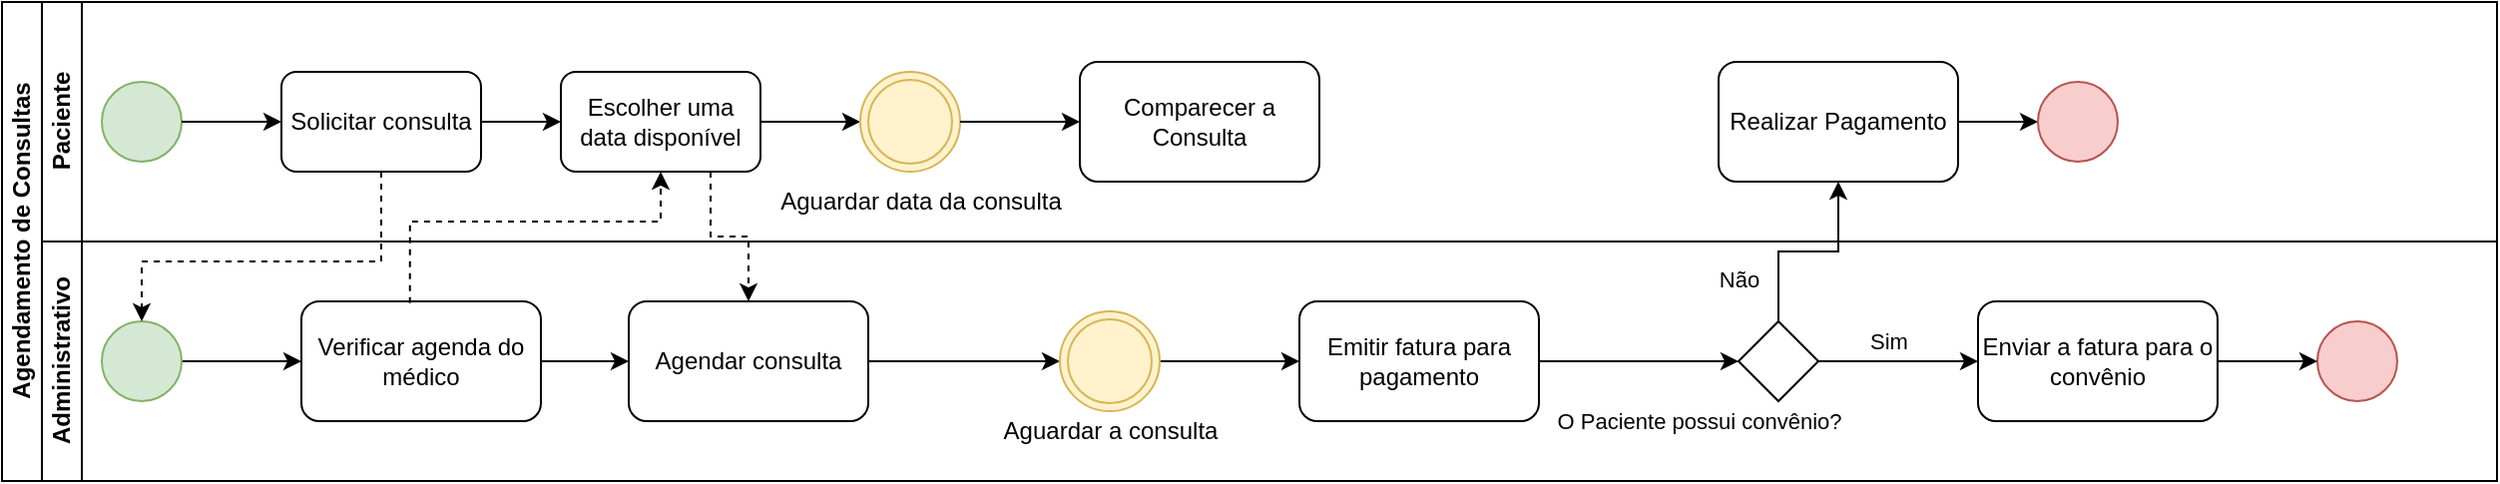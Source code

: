 <mxfile version="22.1.2" type="device">
  <diagram id="prtHgNgQTEPvFCAcTncT" name="Page-1">
    <mxGraphModel dx="1292" dy="965" grid="1" gridSize="10" guides="1" tooltips="1" connect="1" arrows="1" fold="1" page="1" pageScale="1" pageWidth="827" pageHeight="1169" math="0" shadow="0">
      <root>
        <mxCell id="0" />
        <mxCell id="1" parent="0" />
        <mxCell id="dNxyNK7c78bLwvsdeMH5-19" value="Agendamento de Consultas" style="swimlane;html=1;childLayout=stackLayout;resizeParent=1;resizeParentMax=0;horizontal=0;startSize=20;horizontalStack=0;" parent="1" vertex="1">
          <mxGeometry x="40" y="30" width="1250" height="240" as="geometry" />
        </mxCell>
        <mxCell id="dNxyNK7c78bLwvsdeMH5-21" value="Paciente" style="swimlane;html=1;startSize=20;horizontal=0;" parent="dNxyNK7c78bLwvsdeMH5-19" vertex="1">
          <mxGeometry x="20" width="1230" height="120" as="geometry" />
        </mxCell>
        <mxCell id="dNxyNK7c78bLwvsdeMH5-29" value="" style="edgeStyle=orthogonalEdgeStyle;rounded=0;orthogonalLoop=1;jettySize=auto;html=1;endArrow=classic;endFill=1;" parent="dNxyNK7c78bLwvsdeMH5-21" edge="1">
          <mxGeometry relative="1" as="geometry">
            <mxPoint x="200.0" y="60" as="sourcePoint" />
            <mxPoint x="260" y="60" as="targetPoint" />
          </mxGeometry>
        </mxCell>
        <mxCell id="dNxyNK7c78bLwvsdeMH5-23" value="" style="ellipse;whiteSpace=wrap;html=1;fillColor=#d5e8d4;strokeColor=#82b366;" parent="dNxyNK7c78bLwvsdeMH5-21" vertex="1">
          <mxGeometry x="30" y="40" width="40" height="40" as="geometry" />
        </mxCell>
        <mxCell id="lpy6aBMXbxYlemzLlYa0-3" value="" style="endArrow=classic;html=1;rounded=0;exitX=1;exitY=0.5;exitDx=0;exitDy=0;entryX=0;entryY=0.5;entryDx=0;entryDy=0;" edge="1" parent="dNxyNK7c78bLwvsdeMH5-21" source="dNxyNK7c78bLwvsdeMH5-23" target="lpy6aBMXbxYlemzLlYa0-4">
          <mxGeometry width="50" height="50" relative="1" as="geometry">
            <mxPoint x="80" y="110" as="sourcePoint" />
            <mxPoint x="130" y="60" as="targetPoint" />
          </mxGeometry>
        </mxCell>
        <mxCell id="lpy6aBMXbxYlemzLlYa0-4" value="Solicitar consulta" style="rounded=1;whiteSpace=wrap;html=1;" vertex="1" parent="dNxyNK7c78bLwvsdeMH5-21">
          <mxGeometry x="120" y="35" width="100" height="50" as="geometry" />
        </mxCell>
        <mxCell id="lpy6aBMXbxYlemzLlYa0-11" style="edgeStyle=orthogonalEdgeStyle;rounded=0;orthogonalLoop=1;jettySize=auto;html=1;" edge="1" parent="dNxyNK7c78bLwvsdeMH5-21" source="lpy6aBMXbxYlemzLlYa0-6" target="lpy6aBMXbxYlemzLlYa0-9">
          <mxGeometry relative="1" as="geometry" />
        </mxCell>
        <mxCell id="lpy6aBMXbxYlemzLlYa0-6" value="Escolher uma data disponível" style="rounded=1;whiteSpace=wrap;html=1;" vertex="1" parent="dNxyNK7c78bLwvsdeMH5-21">
          <mxGeometry x="260" y="35" width="100" height="50" as="geometry" />
        </mxCell>
        <mxCell id="lpy6aBMXbxYlemzLlYa0-9" value="" style="ellipse;shape=doubleEllipse;whiteSpace=wrap;html=1;aspect=fixed;fillColor=#fff2cc;strokeColor=#d6b656;" vertex="1" parent="dNxyNK7c78bLwvsdeMH5-21">
          <mxGeometry x="410" y="35" width="50" height="50" as="geometry" />
        </mxCell>
        <mxCell id="lpy6aBMXbxYlemzLlYa0-10" value="Aguardar data da consulta" style="text;html=1;align=center;verticalAlign=middle;resizable=0;points=[];autosize=1;strokeColor=none;fillColor=none;" vertex="1" parent="dNxyNK7c78bLwvsdeMH5-21">
          <mxGeometry x="360" y="85" width="160" height="30" as="geometry" />
        </mxCell>
        <mxCell id="lpy6aBMXbxYlemzLlYa0-13" value="Comparecer a Consulta" style="rounded=1;whiteSpace=wrap;html=1;" vertex="1" parent="dNxyNK7c78bLwvsdeMH5-21">
          <mxGeometry x="520" y="30" width="120" height="60" as="geometry" />
        </mxCell>
        <mxCell id="lpy6aBMXbxYlemzLlYa0-12" style="edgeStyle=orthogonalEdgeStyle;rounded=0;orthogonalLoop=1;jettySize=auto;html=1;" edge="1" parent="dNxyNK7c78bLwvsdeMH5-21" source="lpy6aBMXbxYlemzLlYa0-9" target="lpy6aBMXbxYlemzLlYa0-13">
          <mxGeometry relative="1" as="geometry">
            <mxPoint x="520" y="60" as="targetPoint" />
          </mxGeometry>
        </mxCell>
        <mxCell id="lpy6aBMXbxYlemzLlYa0-21" style="edgeStyle=orthogonalEdgeStyle;rounded=0;orthogonalLoop=1;jettySize=auto;html=1;" edge="1" parent="dNxyNK7c78bLwvsdeMH5-21" source="lpy6aBMXbxYlemzLlYa0-19" target="lpy6aBMXbxYlemzLlYa0-20">
          <mxGeometry relative="1" as="geometry" />
        </mxCell>
        <mxCell id="lpy6aBMXbxYlemzLlYa0-19" value="Realizar Pagamento" style="rounded=1;whiteSpace=wrap;html=1;" vertex="1" parent="dNxyNK7c78bLwvsdeMH5-21">
          <mxGeometry x="840" y="30" width="120" height="60" as="geometry" />
        </mxCell>
        <mxCell id="lpy6aBMXbxYlemzLlYa0-20" value="" style="ellipse;whiteSpace=wrap;html=1;aspect=fixed;fillColor=#f8cecc;strokeColor=#b85450;" vertex="1" parent="dNxyNK7c78bLwvsdeMH5-21">
          <mxGeometry x="1000" y="40" width="40" height="40" as="geometry" />
        </mxCell>
        <mxCell id="dNxyNK7c78bLwvsdeMH5-22" value="Administrativo" style="swimlane;html=1;startSize=20;horizontal=0;" parent="dNxyNK7c78bLwvsdeMH5-19" vertex="1">
          <mxGeometry x="20" y="120" width="1230" height="120" as="geometry" />
        </mxCell>
        <mxCell id="lpy6aBMXbxYlemzLlYa0-25" style="edgeStyle=orthogonalEdgeStyle;rounded=0;orthogonalLoop=1;jettySize=auto;html=1;" edge="1" parent="dNxyNK7c78bLwvsdeMH5-22" source="lpy6aBMXbxYlemzLlYa0-23">
          <mxGeometry relative="1" as="geometry">
            <mxPoint x="130.0" y="60" as="targetPoint" />
          </mxGeometry>
        </mxCell>
        <mxCell id="lpy6aBMXbxYlemzLlYa0-23" value="" style="ellipse;whiteSpace=wrap;html=1;fillColor=#d5e8d4;strokeColor=#82b366;" vertex="1" parent="dNxyNK7c78bLwvsdeMH5-22">
          <mxGeometry x="30" y="40" width="40" height="40" as="geometry" />
        </mxCell>
        <mxCell id="lpy6aBMXbxYlemzLlYa0-29" style="edgeStyle=orthogonalEdgeStyle;rounded=0;orthogonalLoop=1;jettySize=auto;html=1;entryX=0;entryY=0.5;entryDx=0;entryDy=0;" edge="1" parent="dNxyNK7c78bLwvsdeMH5-22" source="lpy6aBMXbxYlemzLlYa0-26" target="lpy6aBMXbxYlemzLlYa0-28">
          <mxGeometry relative="1" as="geometry" />
        </mxCell>
        <mxCell id="lpy6aBMXbxYlemzLlYa0-26" value="Verificar agenda do médico" style="rounded=1;whiteSpace=wrap;html=1;" vertex="1" parent="dNxyNK7c78bLwvsdeMH5-22">
          <mxGeometry x="130" y="30" width="120" height="60" as="geometry" />
        </mxCell>
        <mxCell id="lpy6aBMXbxYlemzLlYa0-34" style="edgeStyle=orthogonalEdgeStyle;rounded=0;orthogonalLoop=1;jettySize=auto;html=1;entryX=0;entryY=0.5;entryDx=0;entryDy=0;" edge="1" parent="dNxyNK7c78bLwvsdeMH5-22" source="lpy6aBMXbxYlemzLlYa0-28" target="lpy6aBMXbxYlemzLlYa0-32">
          <mxGeometry relative="1" as="geometry" />
        </mxCell>
        <mxCell id="lpy6aBMXbxYlemzLlYa0-28" value="Agendar consulta" style="rounded=1;whiteSpace=wrap;html=1;" vertex="1" parent="dNxyNK7c78bLwvsdeMH5-22">
          <mxGeometry x="294" y="30" width="120" height="60" as="geometry" />
        </mxCell>
        <mxCell id="lpy6aBMXbxYlemzLlYa0-37" style="edgeStyle=orthogonalEdgeStyle;rounded=0;orthogonalLoop=1;jettySize=auto;html=1;entryX=0;entryY=0.5;entryDx=0;entryDy=0;" edge="1" parent="dNxyNK7c78bLwvsdeMH5-22" source="lpy6aBMXbxYlemzLlYa0-32" target="lpy6aBMXbxYlemzLlYa0-36">
          <mxGeometry relative="1" as="geometry" />
        </mxCell>
        <mxCell id="lpy6aBMXbxYlemzLlYa0-32" value="" style="ellipse;shape=doubleEllipse;whiteSpace=wrap;html=1;aspect=fixed;fillColor=#fff2cc;strokeColor=#d6b656;" vertex="1" parent="dNxyNK7c78bLwvsdeMH5-22">
          <mxGeometry x="510" y="35" width="50" height="50" as="geometry" />
        </mxCell>
        <mxCell id="lpy6aBMXbxYlemzLlYa0-41" style="edgeStyle=orthogonalEdgeStyle;rounded=0;orthogonalLoop=1;jettySize=auto;html=1;entryX=0;entryY=0.5;entryDx=0;entryDy=0;" edge="1" parent="dNxyNK7c78bLwvsdeMH5-22" source="lpy6aBMXbxYlemzLlYa0-36" target="lpy6aBMXbxYlemzLlYa0-14">
          <mxGeometry relative="1" as="geometry">
            <Array as="points">
              <mxPoint x="830" y="60" />
              <mxPoint x="830" y="60" />
            </Array>
          </mxGeometry>
        </mxCell>
        <mxCell id="lpy6aBMXbxYlemzLlYa0-44" value="O Paciente possui convênio?" style="edgeLabel;html=1;align=center;verticalAlign=middle;resizable=0;points=[];" vertex="1" connectable="0" parent="lpy6aBMXbxYlemzLlYa0-41">
          <mxGeometry x="-0.064" y="-1" relative="1" as="geometry">
            <mxPoint x="33" y="29" as="offset" />
          </mxGeometry>
        </mxCell>
        <mxCell id="lpy6aBMXbxYlemzLlYa0-36" value="Emitir fatura para pagamento" style="rounded=1;whiteSpace=wrap;html=1;" vertex="1" parent="dNxyNK7c78bLwvsdeMH5-22">
          <mxGeometry x="630.0" y="30" width="120" height="60" as="geometry" />
        </mxCell>
        <mxCell id="lpy6aBMXbxYlemzLlYa0-33" value="Aguardar a consulta" style="text;html=1;align=center;verticalAlign=middle;resizable=0;points=[];autosize=1;strokeColor=none;fillColor=none;" vertex="1" parent="dNxyNK7c78bLwvsdeMH5-22">
          <mxGeometry x="470" y="80" width="130" height="30" as="geometry" />
        </mxCell>
        <mxCell id="lpy6aBMXbxYlemzLlYa0-38" value="" style="ellipse;whiteSpace=wrap;html=1;aspect=fixed;fillColor=#f8cecc;strokeColor=#b85450;" vertex="1" parent="dNxyNK7c78bLwvsdeMH5-22">
          <mxGeometry x="1140" y="40" width="40" height="40" as="geometry" />
        </mxCell>
        <mxCell id="lpy6aBMXbxYlemzLlYa0-48" style="edgeStyle=orthogonalEdgeStyle;rounded=0;orthogonalLoop=1;jettySize=auto;html=1;" edge="1" parent="dNxyNK7c78bLwvsdeMH5-22" source="lpy6aBMXbxYlemzLlYa0-14" target="lpy6aBMXbxYlemzLlYa0-47">
          <mxGeometry relative="1" as="geometry" />
        </mxCell>
        <mxCell id="lpy6aBMXbxYlemzLlYa0-50" value="Sim" style="edgeLabel;html=1;align=center;verticalAlign=middle;resizable=0;points=[];" vertex="1" connectable="0" parent="lpy6aBMXbxYlemzLlYa0-48">
          <mxGeometry x="-0.141" y="1" relative="1" as="geometry">
            <mxPoint y="-9" as="offset" />
          </mxGeometry>
        </mxCell>
        <mxCell id="lpy6aBMXbxYlemzLlYa0-14" value="" style="rhombus;whiteSpace=wrap;html=1;" vertex="1" parent="dNxyNK7c78bLwvsdeMH5-22">
          <mxGeometry x="850" y="40" width="40" height="40" as="geometry" />
        </mxCell>
        <mxCell id="lpy6aBMXbxYlemzLlYa0-49" style="edgeStyle=orthogonalEdgeStyle;rounded=0;orthogonalLoop=1;jettySize=auto;html=1;" edge="1" parent="dNxyNK7c78bLwvsdeMH5-22" source="lpy6aBMXbxYlemzLlYa0-47" target="lpy6aBMXbxYlemzLlYa0-38">
          <mxGeometry relative="1" as="geometry" />
        </mxCell>
        <mxCell id="lpy6aBMXbxYlemzLlYa0-47" value="Enviar a fatura para o convênio" style="rounded=1;whiteSpace=wrap;html=1;" vertex="1" parent="dNxyNK7c78bLwvsdeMH5-22">
          <mxGeometry x="970" y="30" width="120" height="60" as="geometry" />
        </mxCell>
        <mxCell id="lpy6aBMXbxYlemzLlYa0-24" style="edgeStyle=orthogonalEdgeStyle;rounded=0;orthogonalLoop=1;jettySize=auto;html=1;entryX=0.5;entryY=0;entryDx=0;entryDy=0;exitX=0.5;exitY=1;exitDx=0;exitDy=0;dashed=1;" edge="1" parent="dNxyNK7c78bLwvsdeMH5-19" source="lpy6aBMXbxYlemzLlYa0-4" target="lpy6aBMXbxYlemzLlYa0-23">
          <mxGeometry relative="1" as="geometry">
            <mxPoint x="190.03" y="100" as="sourcePoint" />
            <mxPoint x="120.03" y="200" as="targetPoint" />
            <Array as="points">
              <mxPoint x="190" y="130" />
              <mxPoint x="70" y="130" />
            </Array>
          </mxGeometry>
        </mxCell>
        <mxCell id="lpy6aBMXbxYlemzLlYa0-27" style="edgeStyle=orthogonalEdgeStyle;rounded=0;orthogonalLoop=1;jettySize=auto;html=1;exitX=0.453;exitY=0.015;exitDx=0;exitDy=0;exitPerimeter=0;entryX=0.5;entryY=1;entryDx=0;entryDy=0;dashed=1;" edge="1" parent="dNxyNK7c78bLwvsdeMH5-19" source="lpy6aBMXbxYlemzLlYa0-26" target="lpy6aBMXbxYlemzLlYa0-6">
          <mxGeometry relative="1" as="geometry">
            <mxPoint x="210.0" y="145" as="sourcePoint" />
            <mxPoint x="204" y="150" as="targetPoint" />
            <Array as="points">
              <mxPoint x="204" y="110" />
              <mxPoint x="330" y="110" />
            </Array>
          </mxGeometry>
        </mxCell>
        <mxCell id="lpy6aBMXbxYlemzLlYa0-30" style="edgeStyle=orthogonalEdgeStyle;rounded=0;orthogonalLoop=1;jettySize=auto;html=1;entryX=0.5;entryY=0;entryDx=0;entryDy=0;exitX=0.75;exitY=1;exitDx=0;exitDy=0;dashed=1;" edge="1" parent="dNxyNK7c78bLwvsdeMH5-19" source="lpy6aBMXbxYlemzLlYa0-6" target="lpy6aBMXbxYlemzLlYa0-28">
          <mxGeometry relative="1" as="geometry" />
        </mxCell>
        <mxCell id="lpy6aBMXbxYlemzLlYa0-17" style="edgeStyle=orthogonalEdgeStyle;rounded=0;orthogonalLoop=1;jettySize=auto;html=1;entryX=0.5;entryY=1;entryDx=0;entryDy=0;" edge="1" parent="dNxyNK7c78bLwvsdeMH5-19" source="lpy6aBMXbxYlemzLlYa0-14" target="lpy6aBMXbxYlemzLlYa0-19">
          <mxGeometry relative="1" as="geometry">
            <mxPoint x="860" y="60" as="targetPoint" />
          </mxGeometry>
        </mxCell>
        <mxCell id="lpy6aBMXbxYlemzLlYa0-43" value="Não" style="edgeLabel;html=1;align=center;verticalAlign=middle;resizable=0;points=[];" vertex="1" connectable="0" parent="lpy6aBMXbxYlemzLlYa0-17">
          <mxGeometry x="-0.569" y="-1" relative="1" as="geometry">
            <mxPoint x="-21" as="offset" />
          </mxGeometry>
        </mxCell>
      </root>
    </mxGraphModel>
  </diagram>
</mxfile>
